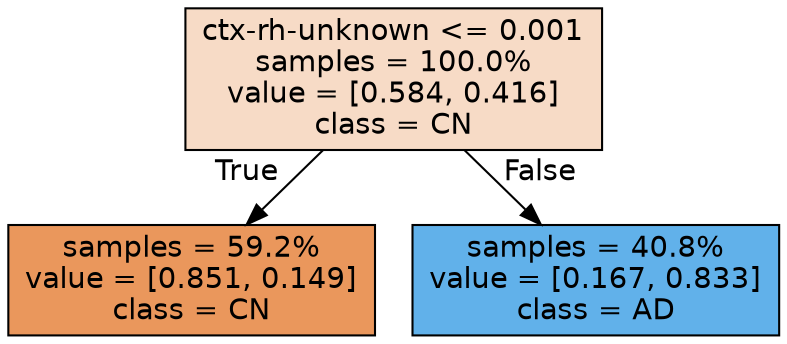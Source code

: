 digraph Tree {
node [shape=box, style="filled", color="black", fontname="helvetica"] ;
edge [fontname="helvetica"] ;
0 [label="ctx-rh-unknown <= 0.001\nsamples = 100.0%\nvalue = [0.584, 0.416]\nclass = CN", fillcolor="#f7dbc6"] ;
1 [label="samples = 59.2%\nvalue = [0.851, 0.149]\nclass = CN", fillcolor="#ea975c"] ;
0 -> 1 [labeldistance=2.5, labelangle=45, headlabel="True"] ;
2 [label="samples = 40.8%\nvalue = [0.167, 0.833]\nclass = AD", fillcolor="#61b1ea"] ;
0 -> 2 [labeldistance=2.5, labelangle=-45, headlabel="False"] ;
}
